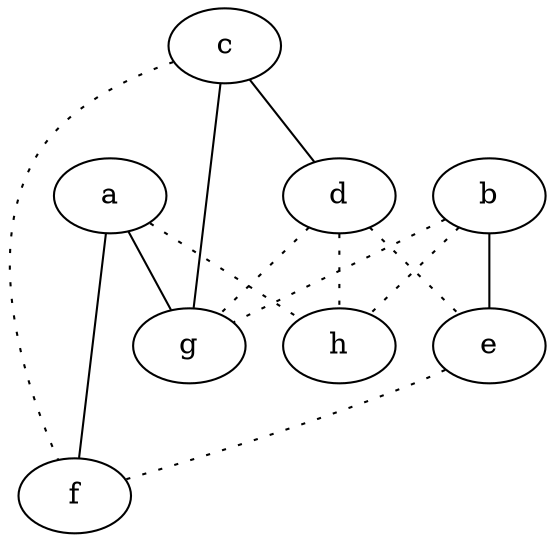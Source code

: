 graph {
a -- f;
a -- g;
a -- h [style=dotted];
b -- e;
b -- g [style=dotted];
b -- h [style=dotted];
c -- d;
c -- f [style=dotted];
c -- g;
d -- e [style=dotted];
d -- g [style=dotted];
d -- h [style=dotted];
e -- f [style=dotted];
}
